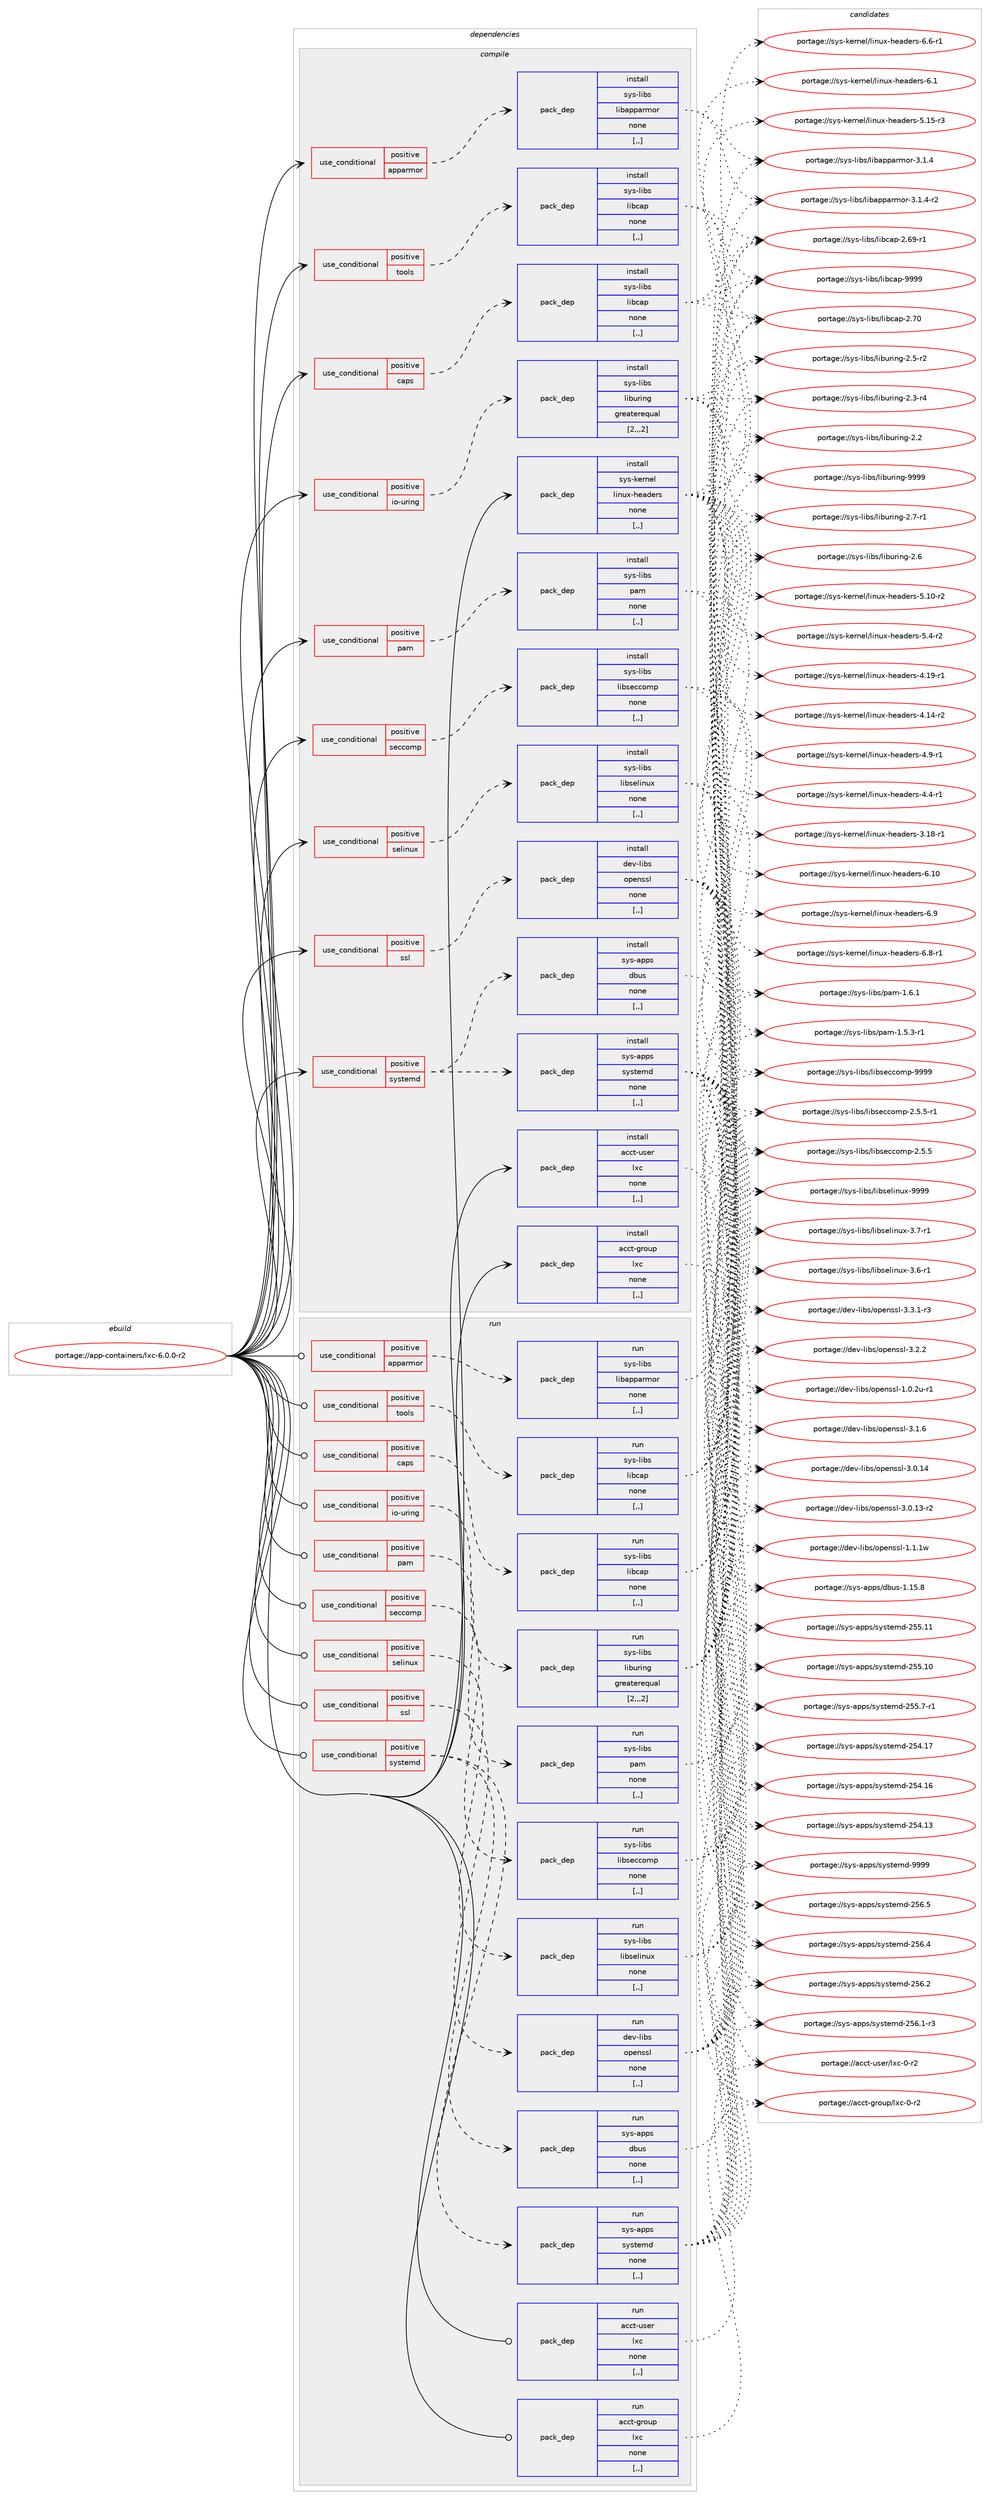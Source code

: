 digraph prolog {

# *************
# Graph options
# *************

newrank=true;
concentrate=true;
compound=true;
graph [rankdir=LR,fontname=Helvetica,fontsize=10,ranksep=1.5];#, ranksep=2.5, nodesep=0.2];
edge  [arrowhead=vee];
node  [fontname=Helvetica,fontsize=10];

# **********
# The ebuild
# **********

subgraph cluster_leftcol {
color=gray;
label=<<i>ebuild</i>>;
id [label="portage://app-containers/lxc-6.0.0-r2", color=red, width=4, href="../app-containers/lxc-6.0.0-r2.svg"];
}

# ****************
# The dependencies
# ****************

subgraph cluster_midcol {
color=gray;
label=<<i>dependencies</i>>;
subgraph cluster_compile {
fillcolor="#eeeeee";
style=filled;
label=<<i>compile</i>>;
subgraph cond132995 {
dependency505412 [label=<<TABLE BORDER="0" CELLBORDER="1" CELLSPACING="0" CELLPADDING="4"><TR><TD ROWSPAN="3" CELLPADDING="10">use_conditional</TD></TR><TR><TD>positive</TD></TR><TR><TD>apparmor</TD></TR></TABLE>>, shape=none, color=red];
subgraph pack368754 {
dependency505413 [label=<<TABLE BORDER="0" CELLBORDER="1" CELLSPACING="0" CELLPADDING="4" WIDTH="220"><TR><TD ROWSPAN="6" CELLPADDING="30">pack_dep</TD></TR><TR><TD WIDTH="110">install</TD></TR><TR><TD>sys-libs</TD></TR><TR><TD>libapparmor</TD></TR><TR><TD>none</TD></TR><TR><TD>[,,]</TD></TR></TABLE>>, shape=none, color=blue];
}
dependency505412:e -> dependency505413:w [weight=20,style="dashed",arrowhead="vee"];
}
id:e -> dependency505412:w [weight=20,style="solid",arrowhead="vee"];
subgraph cond132996 {
dependency505414 [label=<<TABLE BORDER="0" CELLBORDER="1" CELLSPACING="0" CELLPADDING="4"><TR><TD ROWSPAN="3" CELLPADDING="10">use_conditional</TD></TR><TR><TD>positive</TD></TR><TR><TD>caps</TD></TR></TABLE>>, shape=none, color=red];
subgraph pack368755 {
dependency505415 [label=<<TABLE BORDER="0" CELLBORDER="1" CELLSPACING="0" CELLPADDING="4" WIDTH="220"><TR><TD ROWSPAN="6" CELLPADDING="30">pack_dep</TD></TR><TR><TD WIDTH="110">install</TD></TR><TR><TD>sys-libs</TD></TR><TR><TD>libcap</TD></TR><TR><TD>none</TD></TR><TR><TD>[,,]</TD></TR></TABLE>>, shape=none, color=blue];
}
dependency505414:e -> dependency505415:w [weight=20,style="dashed",arrowhead="vee"];
}
id:e -> dependency505414:w [weight=20,style="solid",arrowhead="vee"];
subgraph cond132997 {
dependency505416 [label=<<TABLE BORDER="0" CELLBORDER="1" CELLSPACING="0" CELLPADDING="4"><TR><TD ROWSPAN="3" CELLPADDING="10">use_conditional</TD></TR><TR><TD>positive</TD></TR><TR><TD>io-uring</TD></TR></TABLE>>, shape=none, color=red];
subgraph pack368756 {
dependency505417 [label=<<TABLE BORDER="0" CELLBORDER="1" CELLSPACING="0" CELLPADDING="4" WIDTH="220"><TR><TD ROWSPAN="6" CELLPADDING="30">pack_dep</TD></TR><TR><TD WIDTH="110">install</TD></TR><TR><TD>sys-libs</TD></TR><TR><TD>liburing</TD></TR><TR><TD>greaterequal</TD></TR><TR><TD>[2,,,2]</TD></TR></TABLE>>, shape=none, color=blue];
}
dependency505416:e -> dependency505417:w [weight=20,style="dashed",arrowhead="vee"];
}
id:e -> dependency505416:w [weight=20,style="solid",arrowhead="vee"];
subgraph cond132998 {
dependency505418 [label=<<TABLE BORDER="0" CELLBORDER="1" CELLSPACING="0" CELLPADDING="4"><TR><TD ROWSPAN="3" CELLPADDING="10">use_conditional</TD></TR><TR><TD>positive</TD></TR><TR><TD>pam</TD></TR></TABLE>>, shape=none, color=red];
subgraph pack368757 {
dependency505419 [label=<<TABLE BORDER="0" CELLBORDER="1" CELLSPACING="0" CELLPADDING="4" WIDTH="220"><TR><TD ROWSPAN="6" CELLPADDING="30">pack_dep</TD></TR><TR><TD WIDTH="110">install</TD></TR><TR><TD>sys-libs</TD></TR><TR><TD>pam</TD></TR><TR><TD>none</TD></TR><TR><TD>[,,]</TD></TR></TABLE>>, shape=none, color=blue];
}
dependency505418:e -> dependency505419:w [weight=20,style="dashed",arrowhead="vee"];
}
id:e -> dependency505418:w [weight=20,style="solid",arrowhead="vee"];
subgraph cond132999 {
dependency505420 [label=<<TABLE BORDER="0" CELLBORDER="1" CELLSPACING="0" CELLPADDING="4"><TR><TD ROWSPAN="3" CELLPADDING="10">use_conditional</TD></TR><TR><TD>positive</TD></TR><TR><TD>seccomp</TD></TR></TABLE>>, shape=none, color=red];
subgraph pack368758 {
dependency505421 [label=<<TABLE BORDER="0" CELLBORDER="1" CELLSPACING="0" CELLPADDING="4" WIDTH="220"><TR><TD ROWSPAN="6" CELLPADDING="30">pack_dep</TD></TR><TR><TD WIDTH="110">install</TD></TR><TR><TD>sys-libs</TD></TR><TR><TD>libseccomp</TD></TR><TR><TD>none</TD></TR><TR><TD>[,,]</TD></TR></TABLE>>, shape=none, color=blue];
}
dependency505420:e -> dependency505421:w [weight=20,style="dashed",arrowhead="vee"];
}
id:e -> dependency505420:w [weight=20,style="solid",arrowhead="vee"];
subgraph cond133000 {
dependency505422 [label=<<TABLE BORDER="0" CELLBORDER="1" CELLSPACING="0" CELLPADDING="4"><TR><TD ROWSPAN="3" CELLPADDING="10">use_conditional</TD></TR><TR><TD>positive</TD></TR><TR><TD>selinux</TD></TR></TABLE>>, shape=none, color=red];
subgraph pack368759 {
dependency505423 [label=<<TABLE BORDER="0" CELLBORDER="1" CELLSPACING="0" CELLPADDING="4" WIDTH="220"><TR><TD ROWSPAN="6" CELLPADDING="30">pack_dep</TD></TR><TR><TD WIDTH="110">install</TD></TR><TR><TD>sys-libs</TD></TR><TR><TD>libselinux</TD></TR><TR><TD>none</TD></TR><TR><TD>[,,]</TD></TR></TABLE>>, shape=none, color=blue];
}
dependency505422:e -> dependency505423:w [weight=20,style="dashed",arrowhead="vee"];
}
id:e -> dependency505422:w [weight=20,style="solid",arrowhead="vee"];
subgraph cond133001 {
dependency505424 [label=<<TABLE BORDER="0" CELLBORDER="1" CELLSPACING="0" CELLPADDING="4"><TR><TD ROWSPAN="3" CELLPADDING="10">use_conditional</TD></TR><TR><TD>positive</TD></TR><TR><TD>ssl</TD></TR></TABLE>>, shape=none, color=red];
subgraph pack368760 {
dependency505425 [label=<<TABLE BORDER="0" CELLBORDER="1" CELLSPACING="0" CELLPADDING="4" WIDTH="220"><TR><TD ROWSPAN="6" CELLPADDING="30">pack_dep</TD></TR><TR><TD WIDTH="110">install</TD></TR><TR><TD>dev-libs</TD></TR><TR><TD>openssl</TD></TR><TR><TD>none</TD></TR><TR><TD>[,,]</TD></TR></TABLE>>, shape=none, color=blue];
}
dependency505424:e -> dependency505425:w [weight=20,style="dashed",arrowhead="vee"];
}
id:e -> dependency505424:w [weight=20,style="solid",arrowhead="vee"];
subgraph cond133002 {
dependency505426 [label=<<TABLE BORDER="0" CELLBORDER="1" CELLSPACING="0" CELLPADDING="4"><TR><TD ROWSPAN="3" CELLPADDING="10">use_conditional</TD></TR><TR><TD>positive</TD></TR><TR><TD>systemd</TD></TR></TABLE>>, shape=none, color=red];
subgraph pack368761 {
dependency505427 [label=<<TABLE BORDER="0" CELLBORDER="1" CELLSPACING="0" CELLPADDING="4" WIDTH="220"><TR><TD ROWSPAN="6" CELLPADDING="30">pack_dep</TD></TR><TR><TD WIDTH="110">install</TD></TR><TR><TD>sys-apps</TD></TR><TR><TD>dbus</TD></TR><TR><TD>none</TD></TR><TR><TD>[,,]</TD></TR></TABLE>>, shape=none, color=blue];
}
dependency505426:e -> dependency505427:w [weight=20,style="dashed",arrowhead="vee"];
subgraph pack368762 {
dependency505428 [label=<<TABLE BORDER="0" CELLBORDER="1" CELLSPACING="0" CELLPADDING="4" WIDTH="220"><TR><TD ROWSPAN="6" CELLPADDING="30">pack_dep</TD></TR><TR><TD WIDTH="110">install</TD></TR><TR><TD>sys-apps</TD></TR><TR><TD>systemd</TD></TR><TR><TD>none</TD></TR><TR><TD>[,,]</TD></TR></TABLE>>, shape=none, color=blue];
}
dependency505426:e -> dependency505428:w [weight=20,style="dashed",arrowhead="vee"];
}
id:e -> dependency505426:w [weight=20,style="solid",arrowhead="vee"];
subgraph cond133003 {
dependency505429 [label=<<TABLE BORDER="0" CELLBORDER="1" CELLSPACING="0" CELLPADDING="4"><TR><TD ROWSPAN="3" CELLPADDING="10">use_conditional</TD></TR><TR><TD>positive</TD></TR><TR><TD>tools</TD></TR></TABLE>>, shape=none, color=red];
subgraph pack368763 {
dependency505430 [label=<<TABLE BORDER="0" CELLBORDER="1" CELLSPACING="0" CELLPADDING="4" WIDTH="220"><TR><TD ROWSPAN="6" CELLPADDING="30">pack_dep</TD></TR><TR><TD WIDTH="110">install</TD></TR><TR><TD>sys-libs</TD></TR><TR><TD>libcap</TD></TR><TR><TD>none</TD></TR><TR><TD>[,,]</TD></TR></TABLE>>, shape=none, color=blue];
}
dependency505429:e -> dependency505430:w [weight=20,style="dashed",arrowhead="vee"];
}
id:e -> dependency505429:w [weight=20,style="solid",arrowhead="vee"];
subgraph pack368764 {
dependency505431 [label=<<TABLE BORDER="0" CELLBORDER="1" CELLSPACING="0" CELLPADDING="4" WIDTH="220"><TR><TD ROWSPAN="6" CELLPADDING="30">pack_dep</TD></TR><TR><TD WIDTH="110">install</TD></TR><TR><TD>acct-group</TD></TR><TR><TD>lxc</TD></TR><TR><TD>none</TD></TR><TR><TD>[,,]</TD></TR></TABLE>>, shape=none, color=blue];
}
id:e -> dependency505431:w [weight=20,style="solid",arrowhead="vee"];
subgraph pack368765 {
dependency505432 [label=<<TABLE BORDER="0" CELLBORDER="1" CELLSPACING="0" CELLPADDING="4" WIDTH="220"><TR><TD ROWSPAN="6" CELLPADDING="30">pack_dep</TD></TR><TR><TD WIDTH="110">install</TD></TR><TR><TD>acct-user</TD></TR><TR><TD>lxc</TD></TR><TR><TD>none</TD></TR><TR><TD>[,,]</TD></TR></TABLE>>, shape=none, color=blue];
}
id:e -> dependency505432:w [weight=20,style="solid",arrowhead="vee"];
subgraph pack368766 {
dependency505433 [label=<<TABLE BORDER="0" CELLBORDER="1" CELLSPACING="0" CELLPADDING="4" WIDTH="220"><TR><TD ROWSPAN="6" CELLPADDING="30">pack_dep</TD></TR><TR><TD WIDTH="110">install</TD></TR><TR><TD>sys-kernel</TD></TR><TR><TD>linux-headers</TD></TR><TR><TD>none</TD></TR><TR><TD>[,,]</TD></TR></TABLE>>, shape=none, color=blue];
}
id:e -> dependency505433:w [weight=20,style="solid",arrowhead="vee"];
}
subgraph cluster_compileandrun {
fillcolor="#eeeeee";
style=filled;
label=<<i>compile and run</i>>;
}
subgraph cluster_run {
fillcolor="#eeeeee";
style=filled;
label=<<i>run</i>>;
subgraph cond133004 {
dependency505434 [label=<<TABLE BORDER="0" CELLBORDER="1" CELLSPACING="0" CELLPADDING="4"><TR><TD ROWSPAN="3" CELLPADDING="10">use_conditional</TD></TR><TR><TD>positive</TD></TR><TR><TD>apparmor</TD></TR></TABLE>>, shape=none, color=red];
subgraph pack368767 {
dependency505435 [label=<<TABLE BORDER="0" CELLBORDER="1" CELLSPACING="0" CELLPADDING="4" WIDTH="220"><TR><TD ROWSPAN="6" CELLPADDING="30">pack_dep</TD></TR><TR><TD WIDTH="110">run</TD></TR><TR><TD>sys-libs</TD></TR><TR><TD>libapparmor</TD></TR><TR><TD>none</TD></TR><TR><TD>[,,]</TD></TR></TABLE>>, shape=none, color=blue];
}
dependency505434:e -> dependency505435:w [weight=20,style="dashed",arrowhead="vee"];
}
id:e -> dependency505434:w [weight=20,style="solid",arrowhead="odot"];
subgraph cond133005 {
dependency505436 [label=<<TABLE BORDER="0" CELLBORDER="1" CELLSPACING="0" CELLPADDING="4"><TR><TD ROWSPAN="3" CELLPADDING="10">use_conditional</TD></TR><TR><TD>positive</TD></TR><TR><TD>caps</TD></TR></TABLE>>, shape=none, color=red];
subgraph pack368768 {
dependency505437 [label=<<TABLE BORDER="0" CELLBORDER="1" CELLSPACING="0" CELLPADDING="4" WIDTH="220"><TR><TD ROWSPAN="6" CELLPADDING="30">pack_dep</TD></TR><TR><TD WIDTH="110">run</TD></TR><TR><TD>sys-libs</TD></TR><TR><TD>libcap</TD></TR><TR><TD>none</TD></TR><TR><TD>[,,]</TD></TR></TABLE>>, shape=none, color=blue];
}
dependency505436:e -> dependency505437:w [weight=20,style="dashed",arrowhead="vee"];
}
id:e -> dependency505436:w [weight=20,style="solid",arrowhead="odot"];
subgraph cond133006 {
dependency505438 [label=<<TABLE BORDER="0" CELLBORDER="1" CELLSPACING="0" CELLPADDING="4"><TR><TD ROWSPAN="3" CELLPADDING="10">use_conditional</TD></TR><TR><TD>positive</TD></TR><TR><TD>io-uring</TD></TR></TABLE>>, shape=none, color=red];
subgraph pack368769 {
dependency505439 [label=<<TABLE BORDER="0" CELLBORDER="1" CELLSPACING="0" CELLPADDING="4" WIDTH="220"><TR><TD ROWSPAN="6" CELLPADDING="30">pack_dep</TD></TR><TR><TD WIDTH="110">run</TD></TR><TR><TD>sys-libs</TD></TR><TR><TD>liburing</TD></TR><TR><TD>greaterequal</TD></TR><TR><TD>[2,,,2]</TD></TR></TABLE>>, shape=none, color=blue];
}
dependency505438:e -> dependency505439:w [weight=20,style="dashed",arrowhead="vee"];
}
id:e -> dependency505438:w [weight=20,style="solid",arrowhead="odot"];
subgraph cond133007 {
dependency505440 [label=<<TABLE BORDER="0" CELLBORDER="1" CELLSPACING="0" CELLPADDING="4"><TR><TD ROWSPAN="3" CELLPADDING="10">use_conditional</TD></TR><TR><TD>positive</TD></TR><TR><TD>pam</TD></TR></TABLE>>, shape=none, color=red];
subgraph pack368770 {
dependency505441 [label=<<TABLE BORDER="0" CELLBORDER="1" CELLSPACING="0" CELLPADDING="4" WIDTH="220"><TR><TD ROWSPAN="6" CELLPADDING="30">pack_dep</TD></TR><TR><TD WIDTH="110">run</TD></TR><TR><TD>sys-libs</TD></TR><TR><TD>pam</TD></TR><TR><TD>none</TD></TR><TR><TD>[,,]</TD></TR></TABLE>>, shape=none, color=blue];
}
dependency505440:e -> dependency505441:w [weight=20,style="dashed",arrowhead="vee"];
}
id:e -> dependency505440:w [weight=20,style="solid",arrowhead="odot"];
subgraph cond133008 {
dependency505442 [label=<<TABLE BORDER="0" CELLBORDER="1" CELLSPACING="0" CELLPADDING="4"><TR><TD ROWSPAN="3" CELLPADDING="10">use_conditional</TD></TR><TR><TD>positive</TD></TR><TR><TD>seccomp</TD></TR></TABLE>>, shape=none, color=red];
subgraph pack368771 {
dependency505443 [label=<<TABLE BORDER="0" CELLBORDER="1" CELLSPACING="0" CELLPADDING="4" WIDTH="220"><TR><TD ROWSPAN="6" CELLPADDING="30">pack_dep</TD></TR><TR><TD WIDTH="110">run</TD></TR><TR><TD>sys-libs</TD></TR><TR><TD>libseccomp</TD></TR><TR><TD>none</TD></TR><TR><TD>[,,]</TD></TR></TABLE>>, shape=none, color=blue];
}
dependency505442:e -> dependency505443:w [weight=20,style="dashed",arrowhead="vee"];
}
id:e -> dependency505442:w [weight=20,style="solid",arrowhead="odot"];
subgraph cond133009 {
dependency505444 [label=<<TABLE BORDER="0" CELLBORDER="1" CELLSPACING="0" CELLPADDING="4"><TR><TD ROWSPAN="3" CELLPADDING="10">use_conditional</TD></TR><TR><TD>positive</TD></TR><TR><TD>selinux</TD></TR></TABLE>>, shape=none, color=red];
subgraph pack368772 {
dependency505445 [label=<<TABLE BORDER="0" CELLBORDER="1" CELLSPACING="0" CELLPADDING="4" WIDTH="220"><TR><TD ROWSPAN="6" CELLPADDING="30">pack_dep</TD></TR><TR><TD WIDTH="110">run</TD></TR><TR><TD>sys-libs</TD></TR><TR><TD>libselinux</TD></TR><TR><TD>none</TD></TR><TR><TD>[,,]</TD></TR></TABLE>>, shape=none, color=blue];
}
dependency505444:e -> dependency505445:w [weight=20,style="dashed",arrowhead="vee"];
}
id:e -> dependency505444:w [weight=20,style="solid",arrowhead="odot"];
subgraph cond133010 {
dependency505446 [label=<<TABLE BORDER="0" CELLBORDER="1" CELLSPACING="0" CELLPADDING="4"><TR><TD ROWSPAN="3" CELLPADDING="10">use_conditional</TD></TR><TR><TD>positive</TD></TR><TR><TD>ssl</TD></TR></TABLE>>, shape=none, color=red];
subgraph pack368773 {
dependency505447 [label=<<TABLE BORDER="0" CELLBORDER="1" CELLSPACING="0" CELLPADDING="4" WIDTH="220"><TR><TD ROWSPAN="6" CELLPADDING="30">pack_dep</TD></TR><TR><TD WIDTH="110">run</TD></TR><TR><TD>dev-libs</TD></TR><TR><TD>openssl</TD></TR><TR><TD>none</TD></TR><TR><TD>[,,]</TD></TR></TABLE>>, shape=none, color=blue];
}
dependency505446:e -> dependency505447:w [weight=20,style="dashed",arrowhead="vee"];
}
id:e -> dependency505446:w [weight=20,style="solid",arrowhead="odot"];
subgraph cond133011 {
dependency505448 [label=<<TABLE BORDER="0" CELLBORDER="1" CELLSPACING="0" CELLPADDING="4"><TR><TD ROWSPAN="3" CELLPADDING="10">use_conditional</TD></TR><TR><TD>positive</TD></TR><TR><TD>systemd</TD></TR></TABLE>>, shape=none, color=red];
subgraph pack368774 {
dependency505449 [label=<<TABLE BORDER="0" CELLBORDER="1" CELLSPACING="0" CELLPADDING="4" WIDTH="220"><TR><TD ROWSPAN="6" CELLPADDING="30">pack_dep</TD></TR><TR><TD WIDTH="110">run</TD></TR><TR><TD>sys-apps</TD></TR><TR><TD>dbus</TD></TR><TR><TD>none</TD></TR><TR><TD>[,,]</TD></TR></TABLE>>, shape=none, color=blue];
}
dependency505448:e -> dependency505449:w [weight=20,style="dashed",arrowhead="vee"];
subgraph pack368775 {
dependency505450 [label=<<TABLE BORDER="0" CELLBORDER="1" CELLSPACING="0" CELLPADDING="4" WIDTH="220"><TR><TD ROWSPAN="6" CELLPADDING="30">pack_dep</TD></TR><TR><TD WIDTH="110">run</TD></TR><TR><TD>sys-apps</TD></TR><TR><TD>systemd</TD></TR><TR><TD>none</TD></TR><TR><TD>[,,]</TD></TR></TABLE>>, shape=none, color=blue];
}
dependency505448:e -> dependency505450:w [weight=20,style="dashed",arrowhead="vee"];
}
id:e -> dependency505448:w [weight=20,style="solid",arrowhead="odot"];
subgraph cond133012 {
dependency505451 [label=<<TABLE BORDER="0" CELLBORDER="1" CELLSPACING="0" CELLPADDING="4"><TR><TD ROWSPAN="3" CELLPADDING="10">use_conditional</TD></TR><TR><TD>positive</TD></TR><TR><TD>tools</TD></TR></TABLE>>, shape=none, color=red];
subgraph pack368776 {
dependency505452 [label=<<TABLE BORDER="0" CELLBORDER="1" CELLSPACING="0" CELLPADDING="4" WIDTH="220"><TR><TD ROWSPAN="6" CELLPADDING="30">pack_dep</TD></TR><TR><TD WIDTH="110">run</TD></TR><TR><TD>sys-libs</TD></TR><TR><TD>libcap</TD></TR><TR><TD>none</TD></TR><TR><TD>[,,]</TD></TR></TABLE>>, shape=none, color=blue];
}
dependency505451:e -> dependency505452:w [weight=20,style="dashed",arrowhead="vee"];
}
id:e -> dependency505451:w [weight=20,style="solid",arrowhead="odot"];
subgraph pack368777 {
dependency505453 [label=<<TABLE BORDER="0" CELLBORDER="1" CELLSPACING="0" CELLPADDING="4" WIDTH="220"><TR><TD ROWSPAN="6" CELLPADDING="30">pack_dep</TD></TR><TR><TD WIDTH="110">run</TD></TR><TR><TD>acct-group</TD></TR><TR><TD>lxc</TD></TR><TR><TD>none</TD></TR><TR><TD>[,,]</TD></TR></TABLE>>, shape=none, color=blue];
}
id:e -> dependency505453:w [weight=20,style="solid",arrowhead="odot"];
subgraph pack368778 {
dependency505454 [label=<<TABLE BORDER="0" CELLBORDER="1" CELLSPACING="0" CELLPADDING="4" WIDTH="220"><TR><TD ROWSPAN="6" CELLPADDING="30">pack_dep</TD></TR><TR><TD WIDTH="110">run</TD></TR><TR><TD>acct-user</TD></TR><TR><TD>lxc</TD></TR><TR><TD>none</TD></TR><TR><TD>[,,]</TD></TR></TABLE>>, shape=none, color=blue];
}
id:e -> dependency505454:w [weight=20,style="solid",arrowhead="odot"];
}
}

# **************
# The candidates
# **************

subgraph cluster_choices {
rank=same;
color=gray;
label=<<i>candidates</i>>;

subgraph choice368754 {
color=black;
nodesep=1;
choice1151211154510810598115471081059897112112971141091111144551464946524511450 [label="portage://sys-libs/libapparmor-3.1.4-r2", color=red, width=4,href="../sys-libs/libapparmor-3.1.4-r2.svg"];
choice115121115451081059811547108105989711211297114109111114455146494652 [label="portage://sys-libs/libapparmor-3.1.4", color=red, width=4,href="../sys-libs/libapparmor-3.1.4.svg"];
dependency505413:e -> choice1151211154510810598115471081059897112112971141091111144551464946524511450:w [style=dotted,weight="100"];
dependency505413:e -> choice115121115451081059811547108105989711211297114109111114455146494652:w [style=dotted,weight="100"];
}
subgraph choice368755 {
color=black;
nodesep=1;
choice1151211154510810598115471081059899971124557575757 [label="portage://sys-libs/libcap-9999", color=red, width=4,href="../sys-libs/libcap-9999.svg"];
choice1151211154510810598115471081059899971124550465548 [label="portage://sys-libs/libcap-2.70", color=red, width=4,href="../sys-libs/libcap-2.70.svg"];
choice11512111545108105981154710810598999711245504654574511449 [label="portage://sys-libs/libcap-2.69-r1", color=red, width=4,href="../sys-libs/libcap-2.69-r1.svg"];
dependency505415:e -> choice1151211154510810598115471081059899971124557575757:w [style=dotted,weight="100"];
dependency505415:e -> choice1151211154510810598115471081059899971124550465548:w [style=dotted,weight="100"];
dependency505415:e -> choice11512111545108105981154710810598999711245504654574511449:w [style=dotted,weight="100"];
}
subgraph choice368756 {
color=black;
nodesep=1;
choice115121115451081059811547108105981171141051101034557575757 [label="portage://sys-libs/liburing-9999", color=red, width=4,href="../sys-libs/liburing-9999.svg"];
choice11512111545108105981154710810598117114105110103455046554511449 [label="portage://sys-libs/liburing-2.7-r1", color=red, width=4,href="../sys-libs/liburing-2.7-r1.svg"];
choice1151211154510810598115471081059811711410511010345504654 [label="portage://sys-libs/liburing-2.6", color=red, width=4,href="../sys-libs/liburing-2.6.svg"];
choice11512111545108105981154710810598117114105110103455046534511450 [label="portage://sys-libs/liburing-2.5-r2", color=red, width=4,href="../sys-libs/liburing-2.5-r2.svg"];
choice11512111545108105981154710810598117114105110103455046514511452 [label="portage://sys-libs/liburing-2.3-r4", color=red, width=4,href="../sys-libs/liburing-2.3-r4.svg"];
choice1151211154510810598115471081059811711410511010345504650 [label="portage://sys-libs/liburing-2.2", color=red, width=4,href="../sys-libs/liburing-2.2.svg"];
dependency505417:e -> choice115121115451081059811547108105981171141051101034557575757:w [style=dotted,weight="100"];
dependency505417:e -> choice11512111545108105981154710810598117114105110103455046554511449:w [style=dotted,weight="100"];
dependency505417:e -> choice1151211154510810598115471081059811711410511010345504654:w [style=dotted,weight="100"];
dependency505417:e -> choice11512111545108105981154710810598117114105110103455046534511450:w [style=dotted,weight="100"];
dependency505417:e -> choice11512111545108105981154710810598117114105110103455046514511452:w [style=dotted,weight="100"];
dependency505417:e -> choice1151211154510810598115471081059811711410511010345504650:w [style=dotted,weight="100"];
}
subgraph choice368757 {
color=black;
nodesep=1;
choice11512111545108105981154711297109454946544649 [label="portage://sys-libs/pam-1.6.1", color=red, width=4,href="../sys-libs/pam-1.6.1.svg"];
choice115121115451081059811547112971094549465346514511449 [label="portage://sys-libs/pam-1.5.3-r1", color=red, width=4,href="../sys-libs/pam-1.5.3-r1.svg"];
dependency505419:e -> choice11512111545108105981154711297109454946544649:w [style=dotted,weight="100"];
dependency505419:e -> choice115121115451081059811547112971094549465346514511449:w [style=dotted,weight="100"];
}
subgraph choice368758 {
color=black;
nodesep=1;
choice1151211154510810598115471081059811510199991111091124557575757 [label="portage://sys-libs/libseccomp-9999", color=red, width=4,href="../sys-libs/libseccomp-9999.svg"];
choice1151211154510810598115471081059811510199991111091124550465346534511449 [label="portage://sys-libs/libseccomp-2.5.5-r1", color=red, width=4,href="../sys-libs/libseccomp-2.5.5-r1.svg"];
choice115121115451081059811547108105981151019999111109112455046534653 [label="portage://sys-libs/libseccomp-2.5.5", color=red, width=4,href="../sys-libs/libseccomp-2.5.5.svg"];
dependency505421:e -> choice1151211154510810598115471081059811510199991111091124557575757:w [style=dotted,weight="100"];
dependency505421:e -> choice1151211154510810598115471081059811510199991111091124550465346534511449:w [style=dotted,weight="100"];
dependency505421:e -> choice115121115451081059811547108105981151019999111109112455046534653:w [style=dotted,weight="100"];
}
subgraph choice368759 {
color=black;
nodesep=1;
choice115121115451081059811547108105981151011081051101171204557575757 [label="portage://sys-libs/libselinux-9999", color=red, width=4,href="../sys-libs/libselinux-9999.svg"];
choice11512111545108105981154710810598115101108105110117120455146554511449 [label="portage://sys-libs/libselinux-3.7-r1", color=red, width=4,href="../sys-libs/libselinux-3.7-r1.svg"];
choice11512111545108105981154710810598115101108105110117120455146544511449 [label="portage://sys-libs/libselinux-3.6-r1", color=red, width=4,href="../sys-libs/libselinux-3.6-r1.svg"];
dependency505423:e -> choice115121115451081059811547108105981151011081051101171204557575757:w [style=dotted,weight="100"];
dependency505423:e -> choice11512111545108105981154710810598115101108105110117120455146554511449:w [style=dotted,weight="100"];
dependency505423:e -> choice11512111545108105981154710810598115101108105110117120455146544511449:w [style=dotted,weight="100"];
}
subgraph choice368760 {
color=black;
nodesep=1;
choice1001011184510810598115471111121011101151151084551465146494511451 [label="portage://dev-libs/openssl-3.3.1-r3", color=red, width=4,href="../dev-libs/openssl-3.3.1-r3.svg"];
choice100101118451081059811547111112101110115115108455146504650 [label="portage://dev-libs/openssl-3.2.2", color=red, width=4,href="../dev-libs/openssl-3.2.2.svg"];
choice100101118451081059811547111112101110115115108455146494654 [label="portage://dev-libs/openssl-3.1.6", color=red, width=4,href="../dev-libs/openssl-3.1.6.svg"];
choice10010111845108105981154711111210111011511510845514648464952 [label="portage://dev-libs/openssl-3.0.14", color=red, width=4,href="../dev-libs/openssl-3.0.14.svg"];
choice100101118451081059811547111112101110115115108455146484649514511450 [label="portage://dev-libs/openssl-3.0.13-r2", color=red, width=4,href="../dev-libs/openssl-3.0.13-r2.svg"];
choice100101118451081059811547111112101110115115108454946494649119 [label="portage://dev-libs/openssl-1.1.1w", color=red, width=4,href="../dev-libs/openssl-1.1.1w.svg"];
choice1001011184510810598115471111121011101151151084549464846501174511449 [label="portage://dev-libs/openssl-1.0.2u-r1", color=red, width=4,href="../dev-libs/openssl-1.0.2u-r1.svg"];
dependency505425:e -> choice1001011184510810598115471111121011101151151084551465146494511451:w [style=dotted,weight="100"];
dependency505425:e -> choice100101118451081059811547111112101110115115108455146504650:w [style=dotted,weight="100"];
dependency505425:e -> choice100101118451081059811547111112101110115115108455146494654:w [style=dotted,weight="100"];
dependency505425:e -> choice10010111845108105981154711111210111011511510845514648464952:w [style=dotted,weight="100"];
dependency505425:e -> choice100101118451081059811547111112101110115115108455146484649514511450:w [style=dotted,weight="100"];
dependency505425:e -> choice100101118451081059811547111112101110115115108454946494649119:w [style=dotted,weight="100"];
dependency505425:e -> choice1001011184510810598115471111121011101151151084549464846501174511449:w [style=dotted,weight="100"];
}
subgraph choice368761 {
color=black;
nodesep=1;
choice1151211154597112112115471009811711545494649534656 [label="portage://sys-apps/dbus-1.15.8", color=red, width=4,href="../sys-apps/dbus-1.15.8.svg"];
dependency505427:e -> choice1151211154597112112115471009811711545494649534656:w [style=dotted,weight="100"];
}
subgraph choice368762 {
color=black;
nodesep=1;
choice1151211154597112112115471151211151161011091004557575757 [label="portage://sys-apps/systemd-9999", color=red, width=4,href="../sys-apps/systemd-9999.svg"];
choice115121115459711211211547115121115116101109100455053544653 [label="portage://sys-apps/systemd-256.5", color=red, width=4,href="../sys-apps/systemd-256.5.svg"];
choice115121115459711211211547115121115116101109100455053544652 [label="portage://sys-apps/systemd-256.4", color=red, width=4,href="../sys-apps/systemd-256.4.svg"];
choice115121115459711211211547115121115116101109100455053544650 [label="portage://sys-apps/systemd-256.2", color=red, width=4,href="../sys-apps/systemd-256.2.svg"];
choice1151211154597112112115471151211151161011091004550535446494511451 [label="portage://sys-apps/systemd-256.1-r3", color=red, width=4,href="../sys-apps/systemd-256.1-r3.svg"];
choice11512111545971121121154711512111511610110910045505353464949 [label="portage://sys-apps/systemd-255.11", color=red, width=4,href="../sys-apps/systemd-255.11.svg"];
choice11512111545971121121154711512111511610110910045505353464948 [label="portage://sys-apps/systemd-255.10", color=red, width=4,href="../sys-apps/systemd-255.10.svg"];
choice1151211154597112112115471151211151161011091004550535346554511449 [label="portage://sys-apps/systemd-255.7-r1", color=red, width=4,href="../sys-apps/systemd-255.7-r1.svg"];
choice11512111545971121121154711512111511610110910045505352464955 [label="portage://sys-apps/systemd-254.17", color=red, width=4,href="../sys-apps/systemd-254.17.svg"];
choice11512111545971121121154711512111511610110910045505352464954 [label="portage://sys-apps/systemd-254.16", color=red, width=4,href="../sys-apps/systemd-254.16.svg"];
choice11512111545971121121154711512111511610110910045505352464951 [label="portage://sys-apps/systemd-254.13", color=red, width=4,href="../sys-apps/systemd-254.13.svg"];
dependency505428:e -> choice1151211154597112112115471151211151161011091004557575757:w [style=dotted,weight="100"];
dependency505428:e -> choice115121115459711211211547115121115116101109100455053544653:w [style=dotted,weight="100"];
dependency505428:e -> choice115121115459711211211547115121115116101109100455053544652:w [style=dotted,weight="100"];
dependency505428:e -> choice115121115459711211211547115121115116101109100455053544650:w [style=dotted,weight="100"];
dependency505428:e -> choice1151211154597112112115471151211151161011091004550535446494511451:w [style=dotted,weight="100"];
dependency505428:e -> choice11512111545971121121154711512111511610110910045505353464949:w [style=dotted,weight="100"];
dependency505428:e -> choice11512111545971121121154711512111511610110910045505353464948:w [style=dotted,weight="100"];
dependency505428:e -> choice1151211154597112112115471151211151161011091004550535346554511449:w [style=dotted,weight="100"];
dependency505428:e -> choice11512111545971121121154711512111511610110910045505352464955:w [style=dotted,weight="100"];
dependency505428:e -> choice11512111545971121121154711512111511610110910045505352464954:w [style=dotted,weight="100"];
dependency505428:e -> choice11512111545971121121154711512111511610110910045505352464951:w [style=dotted,weight="100"];
}
subgraph choice368763 {
color=black;
nodesep=1;
choice1151211154510810598115471081059899971124557575757 [label="portage://sys-libs/libcap-9999", color=red, width=4,href="../sys-libs/libcap-9999.svg"];
choice1151211154510810598115471081059899971124550465548 [label="portage://sys-libs/libcap-2.70", color=red, width=4,href="../sys-libs/libcap-2.70.svg"];
choice11512111545108105981154710810598999711245504654574511449 [label="portage://sys-libs/libcap-2.69-r1", color=red, width=4,href="../sys-libs/libcap-2.69-r1.svg"];
dependency505430:e -> choice1151211154510810598115471081059899971124557575757:w [style=dotted,weight="100"];
dependency505430:e -> choice1151211154510810598115471081059899971124550465548:w [style=dotted,weight="100"];
dependency505430:e -> choice11512111545108105981154710810598999711245504654574511449:w [style=dotted,weight="100"];
}
subgraph choice368764 {
color=black;
nodesep=1;
choice97999911645103114111117112471081209945484511450 [label="portage://acct-group/lxc-0-r2", color=red, width=4,href="../acct-group/lxc-0-r2.svg"];
dependency505431:e -> choice97999911645103114111117112471081209945484511450:w [style=dotted,weight="100"];
}
subgraph choice368765 {
color=black;
nodesep=1;
choice97999911645117115101114471081209945484511450 [label="portage://acct-user/lxc-0-r2", color=red, width=4,href="../acct-user/lxc-0-r2.svg"];
dependency505432:e -> choice97999911645117115101114471081209945484511450:w [style=dotted,weight="100"];
}
subgraph choice368766 {
color=black;
nodesep=1;
choice115121115451071011141101011084710810511011712045104101971001011141154554464948 [label="portage://sys-kernel/linux-headers-6.10", color=red, width=4,href="../sys-kernel/linux-headers-6.10.svg"];
choice1151211154510710111411010110847108105110117120451041019710010111411545544657 [label="portage://sys-kernel/linux-headers-6.9", color=red, width=4,href="../sys-kernel/linux-headers-6.9.svg"];
choice11512111545107101114110101108471081051101171204510410197100101114115455446564511449 [label="portage://sys-kernel/linux-headers-6.8-r1", color=red, width=4,href="../sys-kernel/linux-headers-6.8-r1.svg"];
choice11512111545107101114110101108471081051101171204510410197100101114115455446544511449 [label="portage://sys-kernel/linux-headers-6.6-r1", color=red, width=4,href="../sys-kernel/linux-headers-6.6-r1.svg"];
choice1151211154510710111411010110847108105110117120451041019710010111411545544649 [label="portage://sys-kernel/linux-headers-6.1", color=red, width=4,href="../sys-kernel/linux-headers-6.1.svg"];
choice1151211154510710111411010110847108105110117120451041019710010111411545534649534511451 [label="portage://sys-kernel/linux-headers-5.15-r3", color=red, width=4,href="../sys-kernel/linux-headers-5.15-r3.svg"];
choice1151211154510710111411010110847108105110117120451041019710010111411545534649484511450 [label="portage://sys-kernel/linux-headers-5.10-r2", color=red, width=4,href="../sys-kernel/linux-headers-5.10-r2.svg"];
choice11512111545107101114110101108471081051101171204510410197100101114115455346524511450 [label="portage://sys-kernel/linux-headers-5.4-r2", color=red, width=4,href="../sys-kernel/linux-headers-5.4-r2.svg"];
choice1151211154510710111411010110847108105110117120451041019710010111411545524649574511449 [label="portage://sys-kernel/linux-headers-4.19-r1", color=red, width=4,href="../sys-kernel/linux-headers-4.19-r1.svg"];
choice1151211154510710111411010110847108105110117120451041019710010111411545524649524511450 [label="portage://sys-kernel/linux-headers-4.14-r2", color=red, width=4,href="../sys-kernel/linux-headers-4.14-r2.svg"];
choice11512111545107101114110101108471081051101171204510410197100101114115455246574511449 [label="portage://sys-kernel/linux-headers-4.9-r1", color=red, width=4,href="../sys-kernel/linux-headers-4.9-r1.svg"];
choice11512111545107101114110101108471081051101171204510410197100101114115455246524511449 [label="portage://sys-kernel/linux-headers-4.4-r1", color=red, width=4,href="../sys-kernel/linux-headers-4.4-r1.svg"];
choice1151211154510710111411010110847108105110117120451041019710010111411545514649564511449 [label="portage://sys-kernel/linux-headers-3.18-r1", color=red, width=4,href="../sys-kernel/linux-headers-3.18-r1.svg"];
dependency505433:e -> choice115121115451071011141101011084710810511011712045104101971001011141154554464948:w [style=dotted,weight="100"];
dependency505433:e -> choice1151211154510710111411010110847108105110117120451041019710010111411545544657:w [style=dotted,weight="100"];
dependency505433:e -> choice11512111545107101114110101108471081051101171204510410197100101114115455446564511449:w [style=dotted,weight="100"];
dependency505433:e -> choice11512111545107101114110101108471081051101171204510410197100101114115455446544511449:w [style=dotted,weight="100"];
dependency505433:e -> choice1151211154510710111411010110847108105110117120451041019710010111411545544649:w [style=dotted,weight="100"];
dependency505433:e -> choice1151211154510710111411010110847108105110117120451041019710010111411545534649534511451:w [style=dotted,weight="100"];
dependency505433:e -> choice1151211154510710111411010110847108105110117120451041019710010111411545534649484511450:w [style=dotted,weight="100"];
dependency505433:e -> choice11512111545107101114110101108471081051101171204510410197100101114115455346524511450:w [style=dotted,weight="100"];
dependency505433:e -> choice1151211154510710111411010110847108105110117120451041019710010111411545524649574511449:w [style=dotted,weight="100"];
dependency505433:e -> choice1151211154510710111411010110847108105110117120451041019710010111411545524649524511450:w [style=dotted,weight="100"];
dependency505433:e -> choice11512111545107101114110101108471081051101171204510410197100101114115455246574511449:w [style=dotted,weight="100"];
dependency505433:e -> choice11512111545107101114110101108471081051101171204510410197100101114115455246524511449:w [style=dotted,weight="100"];
dependency505433:e -> choice1151211154510710111411010110847108105110117120451041019710010111411545514649564511449:w [style=dotted,weight="100"];
}
subgraph choice368767 {
color=black;
nodesep=1;
choice1151211154510810598115471081059897112112971141091111144551464946524511450 [label="portage://sys-libs/libapparmor-3.1.4-r2", color=red, width=4,href="../sys-libs/libapparmor-3.1.4-r2.svg"];
choice115121115451081059811547108105989711211297114109111114455146494652 [label="portage://sys-libs/libapparmor-3.1.4", color=red, width=4,href="../sys-libs/libapparmor-3.1.4.svg"];
dependency505435:e -> choice1151211154510810598115471081059897112112971141091111144551464946524511450:w [style=dotted,weight="100"];
dependency505435:e -> choice115121115451081059811547108105989711211297114109111114455146494652:w [style=dotted,weight="100"];
}
subgraph choice368768 {
color=black;
nodesep=1;
choice1151211154510810598115471081059899971124557575757 [label="portage://sys-libs/libcap-9999", color=red, width=4,href="../sys-libs/libcap-9999.svg"];
choice1151211154510810598115471081059899971124550465548 [label="portage://sys-libs/libcap-2.70", color=red, width=4,href="../sys-libs/libcap-2.70.svg"];
choice11512111545108105981154710810598999711245504654574511449 [label="portage://sys-libs/libcap-2.69-r1", color=red, width=4,href="../sys-libs/libcap-2.69-r1.svg"];
dependency505437:e -> choice1151211154510810598115471081059899971124557575757:w [style=dotted,weight="100"];
dependency505437:e -> choice1151211154510810598115471081059899971124550465548:w [style=dotted,weight="100"];
dependency505437:e -> choice11512111545108105981154710810598999711245504654574511449:w [style=dotted,weight="100"];
}
subgraph choice368769 {
color=black;
nodesep=1;
choice115121115451081059811547108105981171141051101034557575757 [label="portage://sys-libs/liburing-9999", color=red, width=4,href="../sys-libs/liburing-9999.svg"];
choice11512111545108105981154710810598117114105110103455046554511449 [label="portage://sys-libs/liburing-2.7-r1", color=red, width=4,href="../sys-libs/liburing-2.7-r1.svg"];
choice1151211154510810598115471081059811711410511010345504654 [label="portage://sys-libs/liburing-2.6", color=red, width=4,href="../sys-libs/liburing-2.6.svg"];
choice11512111545108105981154710810598117114105110103455046534511450 [label="portage://sys-libs/liburing-2.5-r2", color=red, width=4,href="../sys-libs/liburing-2.5-r2.svg"];
choice11512111545108105981154710810598117114105110103455046514511452 [label="portage://sys-libs/liburing-2.3-r4", color=red, width=4,href="../sys-libs/liburing-2.3-r4.svg"];
choice1151211154510810598115471081059811711410511010345504650 [label="portage://sys-libs/liburing-2.2", color=red, width=4,href="../sys-libs/liburing-2.2.svg"];
dependency505439:e -> choice115121115451081059811547108105981171141051101034557575757:w [style=dotted,weight="100"];
dependency505439:e -> choice11512111545108105981154710810598117114105110103455046554511449:w [style=dotted,weight="100"];
dependency505439:e -> choice1151211154510810598115471081059811711410511010345504654:w [style=dotted,weight="100"];
dependency505439:e -> choice11512111545108105981154710810598117114105110103455046534511450:w [style=dotted,weight="100"];
dependency505439:e -> choice11512111545108105981154710810598117114105110103455046514511452:w [style=dotted,weight="100"];
dependency505439:e -> choice1151211154510810598115471081059811711410511010345504650:w [style=dotted,weight="100"];
}
subgraph choice368770 {
color=black;
nodesep=1;
choice11512111545108105981154711297109454946544649 [label="portage://sys-libs/pam-1.6.1", color=red, width=4,href="../sys-libs/pam-1.6.1.svg"];
choice115121115451081059811547112971094549465346514511449 [label="portage://sys-libs/pam-1.5.3-r1", color=red, width=4,href="../sys-libs/pam-1.5.3-r1.svg"];
dependency505441:e -> choice11512111545108105981154711297109454946544649:w [style=dotted,weight="100"];
dependency505441:e -> choice115121115451081059811547112971094549465346514511449:w [style=dotted,weight="100"];
}
subgraph choice368771 {
color=black;
nodesep=1;
choice1151211154510810598115471081059811510199991111091124557575757 [label="portage://sys-libs/libseccomp-9999", color=red, width=4,href="../sys-libs/libseccomp-9999.svg"];
choice1151211154510810598115471081059811510199991111091124550465346534511449 [label="portage://sys-libs/libseccomp-2.5.5-r1", color=red, width=4,href="../sys-libs/libseccomp-2.5.5-r1.svg"];
choice115121115451081059811547108105981151019999111109112455046534653 [label="portage://sys-libs/libseccomp-2.5.5", color=red, width=4,href="../sys-libs/libseccomp-2.5.5.svg"];
dependency505443:e -> choice1151211154510810598115471081059811510199991111091124557575757:w [style=dotted,weight="100"];
dependency505443:e -> choice1151211154510810598115471081059811510199991111091124550465346534511449:w [style=dotted,weight="100"];
dependency505443:e -> choice115121115451081059811547108105981151019999111109112455046534653:w [style=dotted,weight="100"];
}
subgraph choice368772 {
color=black;
nodesep=1;
choice115121115451081059811547108105981151011081051101171204557575757 [label="portage://sys-libs/libselinux-9999", color=red, width=4,href="../sys-libs/libselinux-9999.svg"];
choice11512111545108105981154710810598115101108105110117120455146554511449 [label="portage://sys-libs/libselinux-3.7-r1", color=red, width=4,href="../sys-libs/libselinux-3.7-r1.svg"];
choice11512111545108105981154710810598115101108105110117120455146544511449 [label="portage://sys-libs/libselinux-3.6-r1", color=red, width=4,href="../sys-libs/libselinux-3.6-r1.svg"];
dependency505445:e -> choice115121115451081059811547108105981151011081051101171204557575757:w [style=dotted,weight="100"];
dependency505445:e -> choice11512111545108105981154710810598115101108105110117120455146554511449:w [style=dotted,weight="100"];
dependency505445:e -> choice11512111545108105981154710810598115101108105110117120455146544511449:w [style=dotted,weight="100"];
}
subgraph choice368773 {
color=black;
nodesep=1;
choice1001011184510810598115471111121011101151151084551465146494511451 [label="portage://dev-libs/openssl-3.3.1-r3", color=red, width=4,href="../dev-libs/openssl-3.3.1-r3.svg"];
choice100101118451081059811547111112101110115115108455146504650 [label="portage://dev-libs/openssl-3.2.2", color=red, width=4,href="../dev-libs/openssl-3.2.2.svg"];
choice100101118451081059811547111112101110115115108455146494654 [label="portage://dev-libs/openssl-3.1.6", color=red, width=4,href="../dev-libs/openssl-3.1.6.svg"];
choice10010111845108105981154711111210111011511510845514648464952 [label="portage://dev-libs/openssl-3.0.14", color=red, width=4,href="../dev-libs/openssl-3.0.14.svg"];
choice100101118451081059811547111112101110115115108455146484649514511450 [label="portage://dev-libs/openssl-3.0.13-r2", color=red, width=4,href="../dev-libs/openssl-3.0.13-r2.svg"];
choice100101118451081059811547111112101110115115108454946494649119 [label="portage://dev-libs/openssl-1.1.1w", color=red, width=4,href="../dev-libs/openssl-1.1.1w.svg"];
choice1001011184510810598115471111121011101151151084549464846501174511449 [label="portage://dev-libs/openssl-1.0.2u-r1", color=red, width=4,href="../dev-libs/openssl-1.0.2u-r1.svg"];
dependency505447:e -> choice1001011184510810598115471111121011101151151084551465146494511451:w [style=dotted,weight="100"];
dependency505447:e -> choice100101118451081059811547111112101110115115108455146504650:w [style=dotted,weight="100"];
dependency505447:e -> choice100101118451081059811547111112101110115115108455146494654:w [style=dotted,weight="100"];
dependency505447:e -> choice10010111845108105981154711111210111011511510845514648464952:w [style=dotted,weight="100"];
dependency505447:e -> choice100101118451081059811547111112101110115115108455146484649514511450:w [style=dotted,weight="100"];
dependency505447:e -> choice100101118451081059811547111112101110115115108454946494649119:w [style=dotted,weight="100"];
dependency505447:e -> choice1001011184510810598115471111121011101151151084549464846501174511449:w [style=dotted,weight="100"];
}
subgraph choice368774 {
color=black;
nodesep=1;
choice1151211154597112112115471009811711545494649534656 [label="portage://sys-apps/dbus-1.15.8", color=red, width=4,href="../sys-apps/dbus-1.15.8.svg"];
dependency505449:e -> choice1151211154597112112115471009811711545494649534656:w [style=dotted,weight="100"];
}
subgraph choice368775 {
color=black;
nodesep=1;
choice1151211154597112112115471151211151161011091004557575757 [label="portage://sys-apps/systemd-9999", color=red, width=4,href="../sys-apps/systemd-9999.svg"];
choice115121115459711211211547115121115116101109100455053544653 [label="portage://sys-apps/systemd-256.5", color=red, width=4,href="../sys-apps/systemd-256.5.svg"];
choice115121115459711211211547115121115116101109100455053544652 [label="portage://sys-apps/systemd-256.4", color=red, width=4,href="../sys-apps/systemd-256.4.svg"];
choice115121115459711211211547115121115116101109100455053544650 [label="portage://sys-apps/systemd-256.2", color=red, width=4,href="../sys-apps/systemd-256.2.svg"];
choice1151211154597112112115471151211151161011091004550535446494511451 [label="portage://sys-apps/systemd-256.1-r3", color=red, width=4,href="../sys-apps/systemd-256.1-r3.svg"];
choice11512111545971121121154711512111511610110910045505353464949 [label="portage://sys-apps/systemd-255.11", color=red, width=4,href="../sys-apps/systemd-255.11.svg"];
choice11512111545971121121154711512111511610110910045505353464948 [label="portage://sys-apps/systemd-255.10", color=red, width=4,href="../sys-apps/systemd-255.10.svg"];
choice1151211154597112112115471151211151161011091004550535346554511449 [label="portage://sys-apps/systemd-255.7-r1", color=red, width=4,href="../sys-apps/systemd-255.7-r1.svg"];
choice11512111545971121121154711512111511610110910045505352464955 [label="portage://sys-apps/systemd-254.17", color=red, width=4,href="../sys-apps/systemd-254.17.svg"];
choice11512111545971121121154711512111511610110910045505352464954 [label="portage://sys-apps/systemd-254.16", color=red, width=4,href="../sys-apps/systemd-254.16.svg"];
choice11512111545971121121154711512111511610110910045505352464951 [label="portage://sys-apps/systemd-254.13", color=red, width=4,href="../sys-apps/systemd-254.13.svg"];
dependency505450:e -> choice1151211154597112112115471151211151161011091004557575757:w [style=dotted,weight="100"];
dependency505450:e -> choice115121115459711211211547115121115116101109100455053544653:w [style=dotted,weight="100"];
dependency505450:e -> choice115121115459711211211547115121115116101109100455053544652:w [style=dotted,weight="100"];
dependency505450:e -> choice115121115459711211211547115121115116101109100455053544650:w [style=dotted,weight="100"];
dependency505450:e -> choice1151211154597112112115471151211151161011091004550535446494511451:w [style=dotted,weight="100"];
dependency505450:e -> choice11512111545971121121154711512111511610110910045505353464949:w [style=dotted,weight="100"];
dependency505450:e -> choice11512111545971121121154711512111511610110910045505353464948:w [style=dotted,weight="100"];
dependency505450:e -> choice1151211154597112112115471151211151161011091004550535346554511449:w [style=dotted,weight="100"];
dependency505450:e -> choice11512111545971121121154711512111511610110910045505352464955:w [style=dotted,weight="100"];
dependency505450:e -> choice11512111545971121121154711512111511610110910045505352464954:w [style=dotted,weight="100"];
dependency505450:e -> choice11512111545971121121154711512111511610110910045505352464951:w [style=dotted,weight="100"];
}
subgraph choice368776 {
color=black;
nodesep=1;
choice1151211154510810598115471081059899971124557575757 [label="portage://sys-libs/libcap-9999", color=red, width=4,href="../sys-libs/libcap-9999.svg"];
choice1151211154510810598115471081059899971124550465548 [label="portage://sys-libs/libcap-2.70", color=red, width=4,href="../sys-libs/libcap-2.70.svg"];
choice11512111545108105981154710810598999711245504654574511449 [label="portage://sys-libs/libcap-2.69-r1", color=red, width=4,href="../sys-libs/libcap-2.69-r1.svg"];
dependency505452:e -> choice1151211154510810598115471081059899971124557575757:w [style=dotted,weight="100"];
dependency505452:e -> choice1151211154510810598115471081059899971124550465548:w [style=dotted,weight="100"];
dependency505452:e -> choice11512111545108105981154710810598999711245504654574511449:w [style=dotted,weight="100"];
}
subgraph choice368777 {
color=black;
nodesep=1;
choice97999911645103114111117112471081209945484511450 [label="portage://acct-group/lxc-0-r2", color=red, width=4,href="../acct-group/lxc-0-r2.svg"];
dependency505453:e -> choice97999911645103114111117112471081209945484511450:w [style=dotted,weight="100"];
}
subgraph choice368778 {
color=black;
nodesep=1;
choice97999911645117115101114471081209945484511450 [label="portage://acct-user/lxc-0-r2", color=red, width=4,href="../acct-user/lxc-0-r2.svg"];
dependency505454:e -> choice97999911645117115101114471081209945484511450:w [style=dotted,weight="100"];
}
}

}
